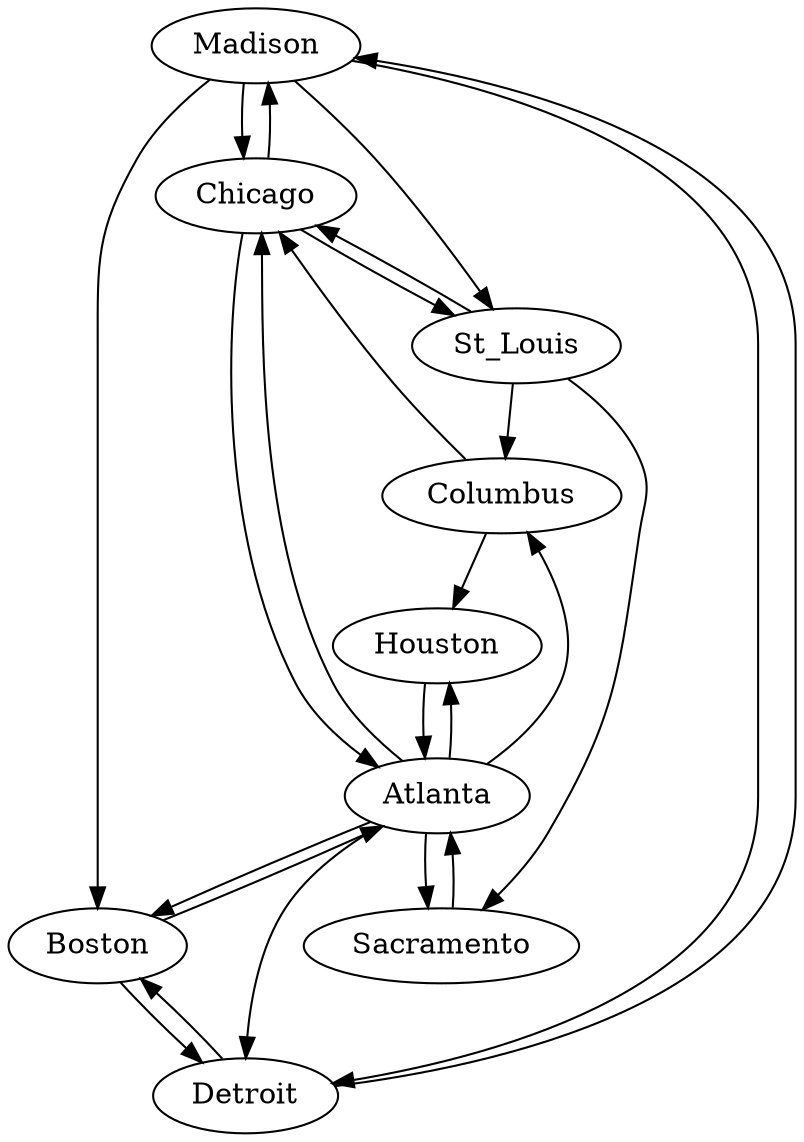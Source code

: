 digraph timeGraph {
  Madison -> Chicago [weight=50]
  Madison -> Boston [weight=200]
  Madison -> Detroit [weight=75]
  Chicago -> Madison [weight=100]
  Chicago -> Atlanta [weight=250]
  Atlanta -> Detroit [weight=200]
  Detroit -> Madison [weight=45]
  St_Louis -> Sacramento [weight=225]
  Chicago -> St_Louis [weight=100]
  Madison -> St_Louis [weight=75]
  Detroit -> Boston [weight=90]
  Atlanta -> Houston [weight=80]
  Atlanta -> Chicago [weight=300]
  Atlanta -> Sacramento [weight=400]
  Sacramento -> Atlanta [weight=450]
  Houston -> Atlanta [weight=70]
  Boston -> Atlanta [weight=125]
  Atlanta -> Boston [weight=130]
  Boston -> Detroit [weight=100]
  St_Louis -> Chicago [weight=60]
  Columbus -> Chicago [weight=30]
  Columbus -> Houston [weight=105]
  St_Louis -> Columbus [weight=50]
  Atlanta -> Columbus [weight=90]
}